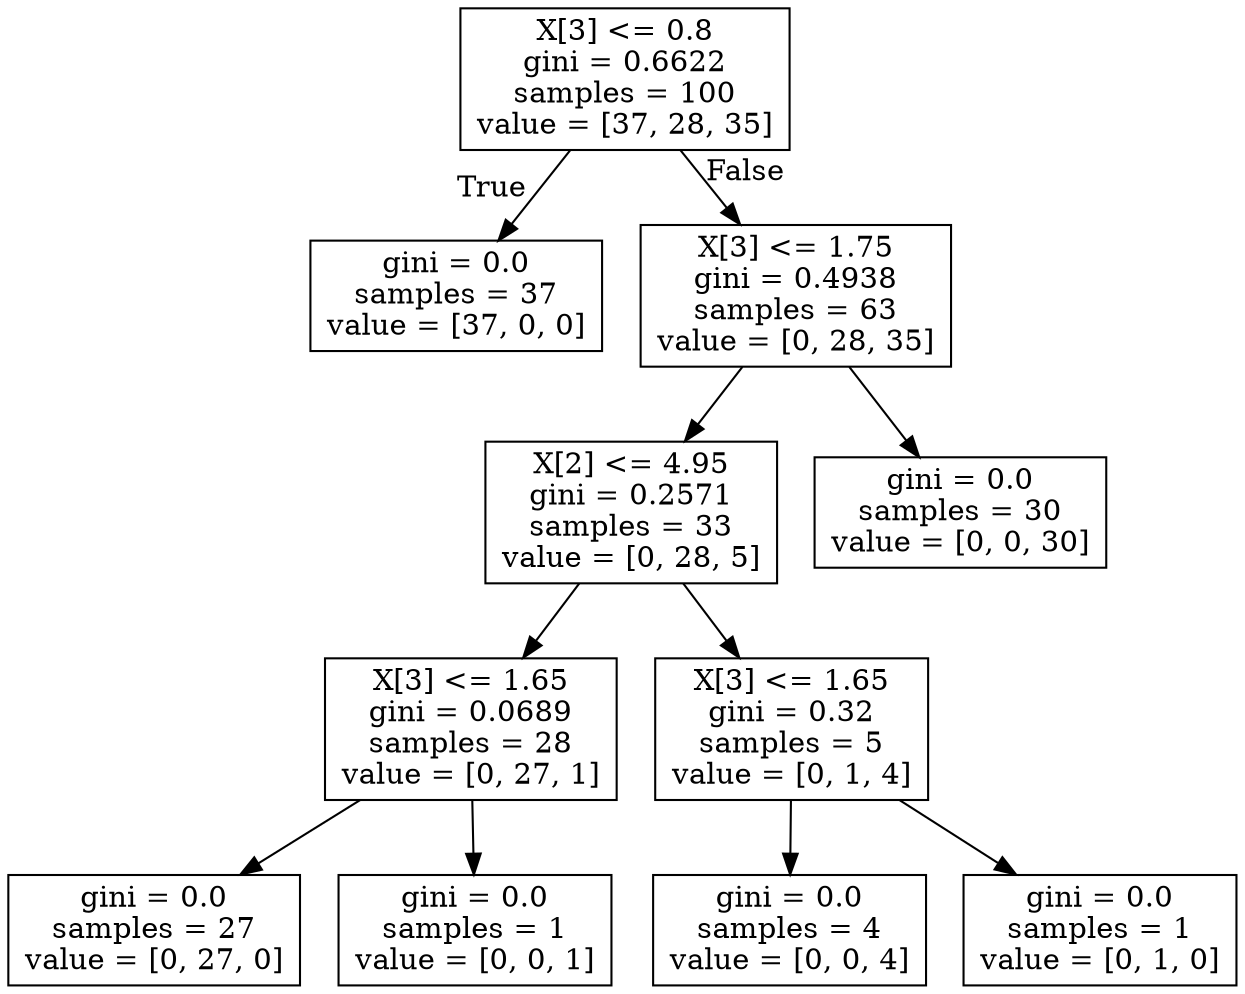 digraph Tree {
node [shape=box] ;
0 [label="X[3] <= 0.8\ngini = 0.6622\nsamples = 100\nvalue = [37, 28, 35]"] ;
1 [label="gini = 0.0\nsamples = 37\nvalue = [37, 0, 0]"] ;
0 -> 1 [labeldistance=2.5, labelangle=45, headlabel="True"] ;
2 [label="X[3] <= 1.75\ngini = 0.4938\nsamples = 63\nvalue = [0, 28, 35]"] ;
0 -> 2 [labeldistance=2.5, labelangle=-45, headlabel="False"] ;
3 [label="X[2] <= 4.95\ngini = 0.2571\nsamples = 33\nvalue = [0, 28, 5]"] ;
2 -> 3 ;
4 [label="X[3] <= 1.65\ngini = 0.0689\nsamples = 28\nvalue = [0, 27, 1]"] ;
3 -> 4 ;
5 [label="gini = 0.0\nsamples = 27\nvalue = [0, 27, 0]"] ;
4 -> 5 ;
6 [label="gini = 0.0\nsamples = 1\nvalue = [0, 0, 1]"] ;
4 -> 6 ;
7 [label="X[3] <= 1.65\ngini = 0.32\nsamples = 5\nvalue = [0, 1, 4]"] ;
3 -> 7 ;
8 [label="gini = 0.0\nsamples = 4\nvalue = [0, 0, 4]"] ;
7 -> 8 ;
9 [label="gini = 0.0\nsamples = 1\nvalue = [0, 1, 0]"] ;
7 -> 9 ;
10 [label="gini = 0.0\nsamples = 30\nvalue = [0, 0, 30]"] ;
2 -> 10 ;
}